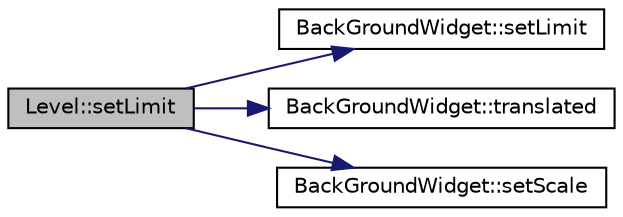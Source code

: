 digraph G
{
  edge [fontname="Helvetica",fontsize="10",labelfontname="Helvetica",labelfontsize="10"];
  node [fontname="Helvetica",fontsize="10",shape=record];
  rankdir="LR";
  Node1 [label="Level::setLimit",height=0.2,width=0.4,color="black", fillcolor="grey75", style="filled" fontcolor="black"];
  Node1 -> Node2 [color="midnightblue",fontsize="10",style="solid",fontname="Helvetica"];
  Node2 [label="BackGroundWidget::setLimit",height=0.2,width=0.4,color="black", fillcolor="white", style="filled",URL="$d2/d7a/classBackGroundWidget.html#a1bb75312cb36034eb30f6410301f84c4"];
  Node1 -> Node3 [color="midnightblue",fontsize="10",style="solid",fontname="Helvetica"];
  Node3 [label="BackGroundWidget::translated",height=0.2,width=0.4,color="black", fillcolor="white", style="filled",URL="$d2/d7a/classBackGroundWidget.html#afe0c2da39c644ef0257830d923ae4b99"];
  Node1 -> Node4 [color="midnightblue",fontsize="10",style="solid",fontname="Helvetica"];
  Node4 [label="BackGroundWidget::setScale",height=0.2,width=0.4,color="black", fillcolor="white", style="filled",URL="$d2/d7a/classBackGroundWidget.html#a8a9f8afb5b2ba262a76fe7a809f15276"];
}
